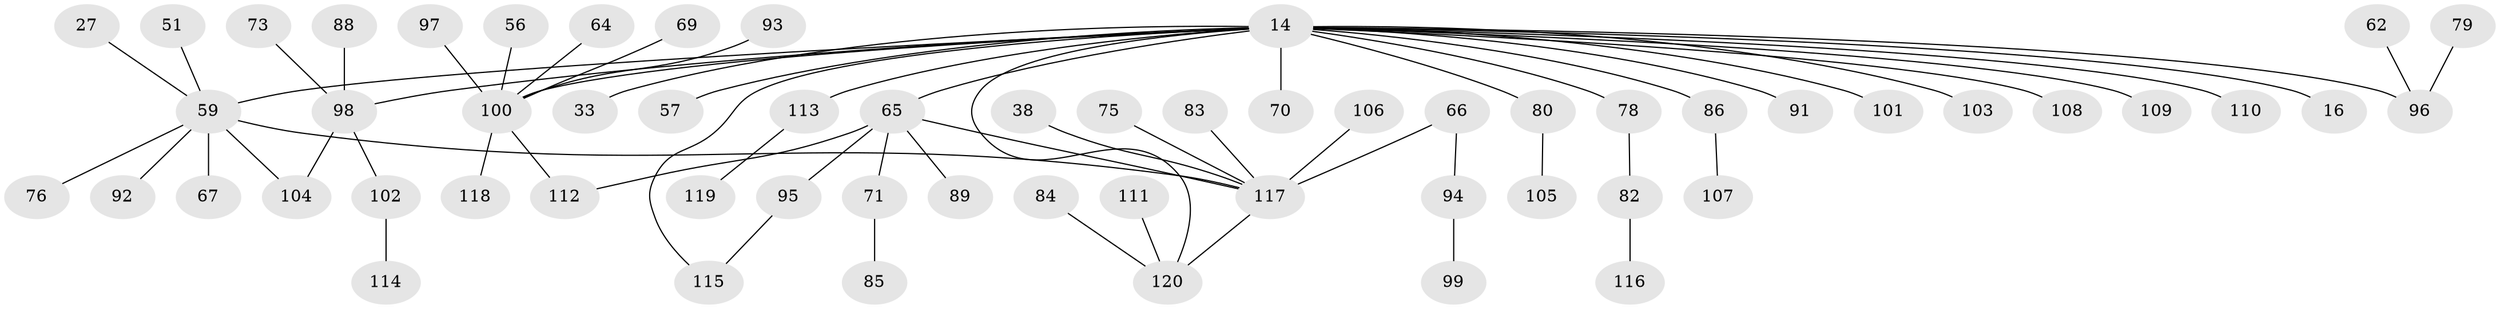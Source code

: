 // original degree distribution, {5: 0.03333333333333333, 6: 0.025, 8: 0.008333333333333333, 3: 0.10833333333333334, 2: 0.30833333333333335, 4: 0.058333333333333334, 7: 0.016666666666666666, 1: 0.44166666666666665}
// Generated by graph-tools (version 1.1) at 2025/43/03/09/25 04:43:01]
// undirected, 60 vertices, 64 edges
graph export_dot {
graph [start="1"]
  node [color=gray90,style=filled];
  14 [super="+8+11"];
  16;
  27;
  33;
  38;
  51 [super="+19"];
  56;
  57 [super="+15"];
  59 [super="+12+18"];
  62;
  64;
  65 [super="+30"];
  66 [super="+36+37+45"];
  67 [super="+60"];
  69;
  70 [super="+61"];
  71;
  73;
  75 [super="+41"];
  76;
  78;
  79;
  80;
  82;
  83 [super="+55"];
  84;
  85;
  86 [super="+81"];
  88;
  89 [super="+32"];
  91;
  92;
  93;
  94;
  95;
  96 [super="+42"];
  97;
  98 [super="+52+58"];
  99;
  100 [super="+54+63"];
  101;
  102;
  103;
  104;
  105;
  106;
  107;
  108;
  109;
  110;
  111;
  112 [super="+90"];
  113 [super="+87"];
  114;
  115 [super="+77"];
  116;
  117 [super="+22+29"];
  118;
  119;
  120 [super="+72+40+50"];
  14 -- 33;
  14 -- 101;
  14 -- 109;
  14 -- 78;
  14 -- 110;
  14 -- 91;
  14 -- 103;
  14 -- 108;
  14 -- 80;
  14 -- 16;
  14 -- 59 [weight=2];
  14 -- 65;
  14 -- 115;
  14 -- 113;
  14 -- 98;
  14 -- 86;
  14 -- 57;
  14 -- 100 [weight=2];
  14 -- 120;
  14 -- 96;
  14 -- 70;
  27 -- 59;
  38 -- 117;
  51 -- 59;
  56 -- 100;
  59 -- 76;
  59 -- 104;
  59 -- 92;
  59 -- 117;
  59 -- 67;
  62 -- 96;
  64 -- 100;
  65 -- 71;
  65 -- 95;
  65 -- 117 [weight=2];
  65 -- 89;
  65 -- 112;
  66 -- 117;
  66 -- 94;
  69 -- 100;
  71 -- 85;
  73 -- 98;
  75 -- 117;
  78 -- 82;
  79 -- 96;
  80 -- 105;
  82 -- 116;
  83 -- 117;
  84 -- 120;
  86 -- 107;
  88 -- 98;
  93 -- 100;
  94 -- 99;
  95 -- 115;
  97 -- 100;
  98 -- 102;
  98 -- 104;
  100 -- 118;
  100 -- 112;
  102 -- 114;
  106 -- 117;
  111 -- 120;
  113 -- 119;
  117 -- 120;
}
